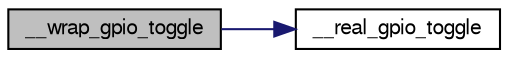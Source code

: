 digraph "__wrap_gpio_toggle"
{
  edge [fontname="FreeSans",fontsize="10",labelfontname="FreeSans",labelfontsize="10"];
  node [fontname="FreeSans",fontsize="10",shape=record];
  rankdir="LR";
  Node1 [label="__wrap_gpio_toggle",height=0.2,width=0.4,color="black", fillcolor="grey75", style="filled", fontcolor="black"];
  Node1 -> Node2 [color="midnightblue",fontsize="10",style="solid",fontname="FreeSans"];
  Node2 [label="__real_gpio_toggle",height=0.2,width=0.4,color="black", fillcolor="white", style="filled",URL="$gpio__ext__common_8c.html#ad03603a15c1185abe32e2bf0f278f082"];
}
